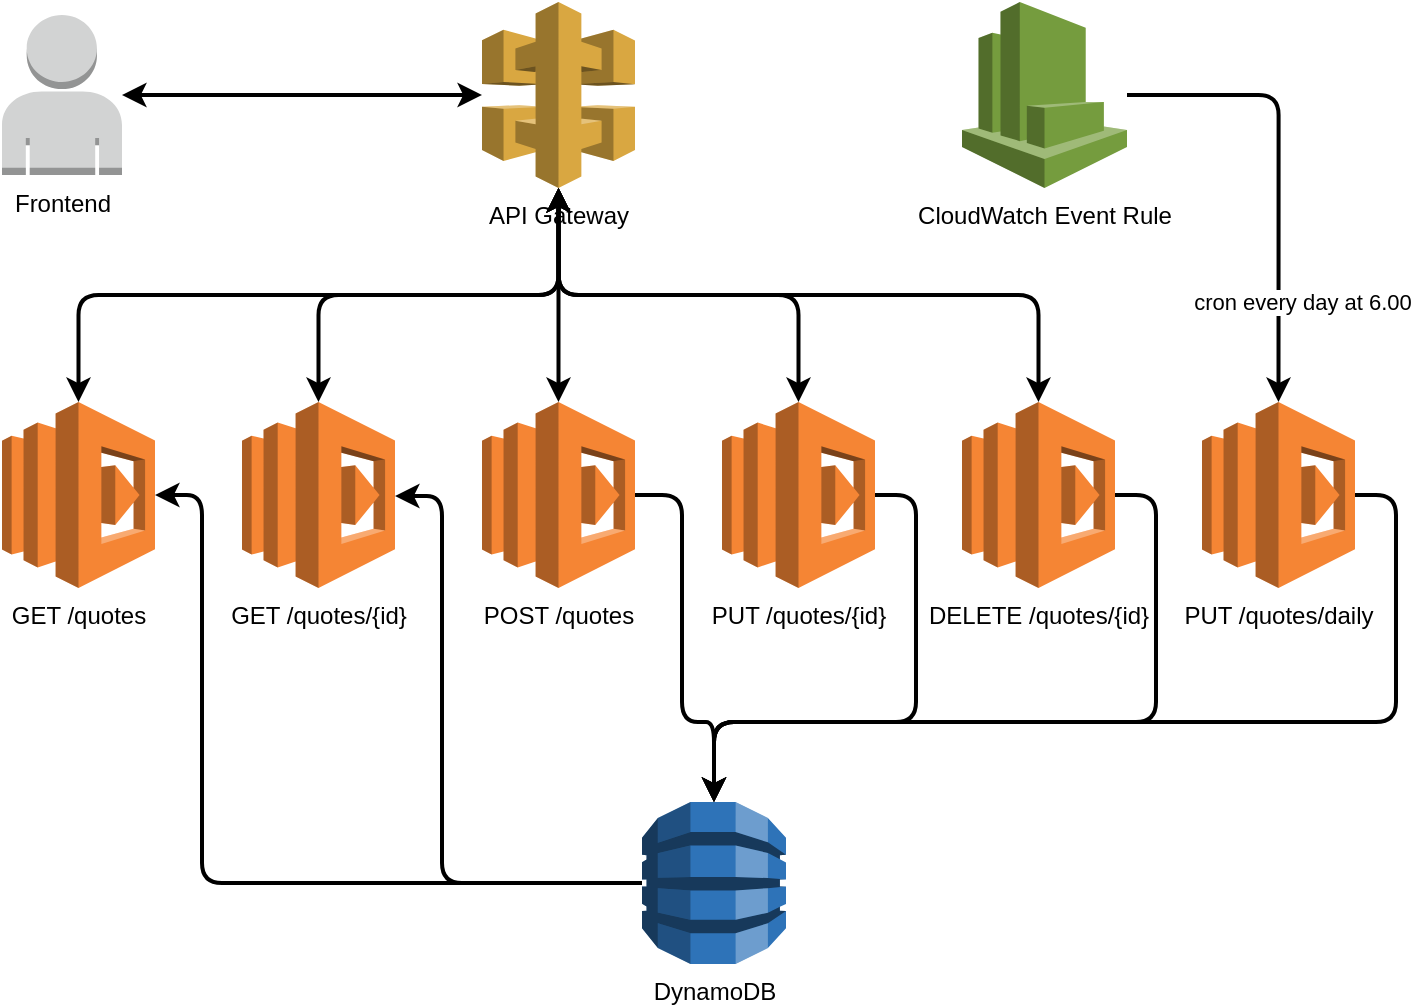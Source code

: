 <mxfile version="15.5.1" type="device"><diagram id="kYnLQ4OCFeI_K_bGtDpj" name="Page-1"><mxGraphModel dx="1422" dy="794" grid="1" gridSize="10" guides="1" tooltips="1" connect="1" arrows="1" fold="1" page="1" pageScale="1" pageWidth="827" pageHeight="1169" math="0" shadow="0"><root><mxCell id="0"/><mxCell id="1" parent="0"/><mxCell id="JY9hTHCoRx4bkB2iT37f-11" style="edgeStyle=orthogonalEdgeStyle;rounded=1;orthogonalLoop=1;jettySize=auto;html=1;strokeWidth=2;exitX=0.5;exitY=1;exitDx=0;exitDy=0;exitPerimeter=0;startArrow=classic;startFill=1;" edge="1" parent="1" source="alRKWYZWHpepGKSOA_Gp-6" target="JY9hTHCoRx4bkB2iT37f-3"><mxGeometry relative="1" as="geometry"/></mxCell><mxCell id="alRKWYZWHpepGKSOA_Gp-3" value="cron every day at 6.00" style="edgeStyle=orthogonalEdgeStyle;rounded=1;orthogonalLoop=1;jettySize=auto;html=1;strokeWidth=2;entryX=0.5;entryY=0;entryDx=0;entryDy=0;entryPerimeter=0;" parent="1" source="JY9hTHCoRx4bkB2iT37f-1" target="JY9hTHCoRx4bkB2iT37f-2" edge="1"><mxGeometry x="0.564" y="12" relative="1" as="geometry"><mxPoint x="560" y="160" as="sourcePoint"/><mxPoint x="509" y="156" as="targetPoint"/><mxPoint as="offset"/></mxGeometry></mxCell><mxCell id="alRKWYZWHpepGKSOA_Gp-14" value="DynamoDB" style="outlineConnect=0;dashed=0;verticalLabelPosition=bottom;verticalAlign=top;align=center;html=1;shape=mxgraph.aws3.dynamo_db;fillColor=#2E73B8;gradientColor=none;strokeWidth=2;" parent="1" vertex="1"><mxGeometry x="360" y="440" width="72" height="81" as="geometry"/></mxCell><mxCell id="JY9hTHCoRx4bkB2iT37f-1" value="CloudWatch Event Rule" style="outlineConnect=0;dashed=0;verticalLabelPosition=bottom;verticalAlign=top;align=center;html=1;shape=mxgraph.aws3.cloudwatch;fillColor=#759C3E;gradientColor=none;" vertex="1" parent="1"><mxGeometry x="520" y="40" width="82.5" height="93" as="geometry"/></mxCell><mxCell id="JY9hTHCoRx4bkB2iT37f-23" style="edgeStyle=orthogonalEdgeStyle;rounded=1;orthogonalLoop=1;jettySize=auto;html=1;strokeWidth=2;exitX=1;exitY=0.5;exitDx=0;exitDy=0;exitPerimeter=0;" edge="1" parent="1" source="JY9hTHCoRx4bkB2iT37f-2" target="alRKWYZWHpepGKSOA_Gp-14"><mxGeometry relative="1" as="geometry"><Array as="points"><mxPoint x="737" y="287"/><mxPoint x="737" y="400"/><mxPoint x="396" y="400"/></Array></mxGeometry></mxCell><mxCell id="JY9hTHCoRx4bkB2iT37f-2" value="PUT /quotes/daily" style="outlineConnect=0;dashed=0;verticalLabelPosition=bottom;verticalAlign=top;align=center;html=1;shape=mxgraph.aws3.lambda;fillColor=#F58534;gradientColor=none;" vertex="1" parent="1"><mxGeometry x="640" y="240" width="76.5" height="93" as="geometry"/></mxCell><mxCell id="JY9hTHCoRx4bkB2iT37f-18" style="edgeStyle=orthogonalEdgeStyle;rounded=1;orthogonalLoop=1;jettySize=auto;html=1;strokeWidth=2;exitX=0;exitY=0.5;exitDx=0;exitDy=0;exitPerimeter=0;entryX=1;entryY=0.5;entryDx=0;entryDy=0;entryPerimeter=0;" edge="1" parent="1" source="alRKWYZWHpepGKSOA_Gp-14" target="JY9hTHCoRx4bkB2iT37f-3"><mxGeometry relative="1" as="geometry"><Array as="points"><mxPoint x="140" y="481"/><mxPoint x="140" y="287"/></Array></mxGeometry></mxCell><mxCell id="JY9hTHCoRx4bkB2iT37f-3" value="GET /quotes" style="outlineConnect=0;dashed=0;verticalLabelPosition=bottom;verticalAlign=top;align=center;html=1;shape=mxgraph.aws3.lambda;fillColor=#F58534;gradientColor=none;" vertex="1" parent="1"><mxGeometry x="40" y="240" width="76.5" height="93" as="geometry"/></mxCell><mxCell id="JY9hTHCoRx4bkB2iT37f-25" style="edgeStyle=orthogonalEdgeStyle;rounded=1;orthogonalLoop=1;jettySize=auto;html=1;strokeWidth=2;entryX=0.5;entryY=0;entryDx=0;entryDy=0;entryPerimeter=0;" edge="1" parent="1" source="JY9hTHCoRx4bkB2iT37f-4" target="alRKWYZWHpepGKSOA_Gp-14"><mxGeometry relative="1" as="geometry"><Array as="points"><mxPoint x="380" y="287"/><mxPoint x="380" y="400"/><mxPoint x="396" y="400"/></Array></mxGeometry></mxCell><mxCell id="JY9hTHCoRx4bkB2iT37f-4" value="POST /quotes" style="outlineConnect=0;dashed=0;verticalLabelPosition=bottom;verticalAlign=top;align=center;html=1;shape=mxgraph.aws3.lambda;fillColor=#F58534;gradientColor=none;" vertex="1" parent="1"><mxGeometry x="280" y="240" width="76.5" height="93" as="geometry"/></mxCell><mxCell id="JY9hTHCoRx4bkB2iT37f-24" style="edgeStyle=orthogonalEdgeStyle;rounded=1;orthogonalLoop=1;jettySize=auto;html=1;strokeWidth=2;exitX=0;exitY=0.5;exitDx=0;exitDy=0;exitPerimeter=0;" edge="1" parent="1" source="alRKWYZWHpepGKSOA_Gp-14" target="JY9hTHCoRx4bkB2iT37f-5"><mxGeometry relative="1" as="geometry"><Array as="points"><mxPoint x="260" y="481"/><mxPoint x="260" y="287"/></Array></mxGeometry></mxCell><mxCell id="JY9hTHCoRx4bkB2iT37f-5" value="GET /quotes/{id}" style="outlineConnect=0;dashed=0;verticalLabelPosition=bottom;verticalAlign=top;align=center;html=1;shape=mxgraph.aws3.lambda;fillColor=#F58534;gradientColor=none;" vertex="1" parent="1"><mxGeometry x="160" y="240" width="76.5" height="93" as="geometry"/></mxCell><mxCell id="JY9hTHCoRx4bkB2iT37f-21" style="edgeStyle=orthogonalEdgeStyle;rounded=1;orthogonalLoop=1;jettySize=auto;html=1;strokeWidth=2;exitX=1;exitY=0.5;exitDx=0;exitDy=0;exitPerimeter=0;" edge="1" parent="1" source="JY9hTHCoRx4bkB2iT37f-6" target="alRKWYZWHpepGKSOA_Gp-14"><mxGeometry relative="1" as="geometry"><Array as="points"><mxPoint x="497" y="287"/><mxPoint x="497" y="400"/><mxPoint x="396" y="400"/></Array></mxGeometry></mxCell><mxCell id="JY9hTHCoRx4bkB2iT37f-6" value="PUT /quotes/{id}" style="outlineConnect=0;dashed=0;verticalLabelPosition=bottom;verticalAlign=top;align=center;html=1;shape=mxgraph.aws3.lambda;fillColor=#F58534;gradientColor=none;" vertex="1" parent="1"><mxGeometry x="400" y="240" width="76.5" height="93" as="geometry"/></mxCell><mxCell id="JY9hTHCoRx4bkB2iT37f-22" style="edgeStyle=orthogonalEdgeStyle;rounded=1;orthogonalLoop=1;jettySize=auto;html=1;entryX=0.5;entryY=0;entryDx=0;entryDy=0;entryPerimeter=0;strokeWidth=2;exitX=1;exitY=0.5;exitDx=0;exitDy=0;exitPerimeter=0;" edge="1" parent="1" source="JY9hTHCoRx4bkB2iT37f-7" target="alRKWYZWHpepGKSOA_Gp-14"><mxGeometry relative="1" as="geometry"><Array as="points"><mxPoint x="617" y="287"/><mxPoint x="617" y="400"/><mxPoint x="396" y="400"/></Array></mxGeometry></mxCell><mxCell id="JY9hTHCoRx4bkB2iT37f-7" value="DELETE /quotes/{id}" style="outlineConnect=0;dashed=0;verticalLabelPosition=bottom;verticalAlign=top;align=center;html=1;shape=mxgraph.aws3.lambda;fillColor=#F58534;gradientColor=none;" vertex="1" parent="1"><mxGeometry x="520" y="240" width="76.5" height="93" as="geometry"/></mxCell><mxCell id="JY9hTHCoRx4bkB2iT37f-10" style="edgeStyle=orthogonalEdgeStyle;rounded=1;orthogonalLoop=1;jettySize=auto;html=1;strokeWidth=2;startArrow=classic;startFill=1;" edge="1" parent="1" source="JY9hTHCoRx4bkB2iT37f-9" target="alRKWYZWHpepGKSOA_Gp-6"><mxGeometry relative="1" as="geometry"/></mxCell><mxCell id="JY9hTHCoRx4bkB2iT37f-9" value="Frontend" style="outlineConnect=0;dashed=0;verticalLabelPosition=bottom;verticalAlign=top;align=center;html=1;shape=mxgraph.aws3.user;fillColor=#D2D3D3;gradientColor=none;" vertex="1" parent="1"><mxGeometry x="40" y="46.5" width="60" height="80" as="geometry"/></mxCell><mxCell id="JY9hTHCoRx4bkB2iT37f-13" style="edgeStyle=orthogonalEdgeStyle;rounded=1;orthogonalLoop=1;jettySize=auto;html=1;strokeWidth=2;exitX=0.5;exitY=1;exitDx=0;exitDy=0;exitPerimeter=0;startArrow=classic;startFill=1;" edge="1" parent="1" source="alRKWYZWHpepGKSOA_Gp-6" target="JY9hTHCoRx4bkB2iT37f-5"><mxGeometry relative="1" as="geometry"><mxPoint x="198" y="230" as="targetPoint"/></mxGeometry></mxCell><mxCell id="JY9hTHCoRx4bkB2iT37f-14" style="edgeStyle=orthogonalEdgeStyle;rounded=1;orthogonalLoop=1;jettySize=auto;html=1;strokeWidth=2;exitX=0.5;exitY=1;exitDx=0;exitDy=0;exitPerimeter=0;entryX=0.5;entryY=0;entryDx=0;entryDy=0;entryPerimeter=0;startArrow=classic;startFill=1;" edge="1" parent="1" source="alRKWYZWHpepGKSOA_Gp-6" target="JY9hTHCoRx4bkB2iT37f-4"><mxGeometry relative="1" as="geometry"><mxPoint x="318" y="230" as="targetPoint"/></mxGeometry></mxCell><mxCell id="JY9hTHCoRx4bkB2iT37f-15" style="edgeStyle=orthogonalEdgeStyle;rounded=1;orthogonalLoop=1;jettySize=auto;html=1;strokeWidth=2;exitX=0.5;exitY=1;exitDx=0;exitDy=0;exitPerimeter=0;startArrow=classic;startFill=1;" edge="1" parent="1" source="alRKWYZWHpepGKSOA_Gp-6" target="JY9hTHCoRx4bkB2iT37f-6"><mxGeometry relative="1" as="geometry"/></mxCell><mxCell id="JY9hTHCoRx4bkB2iT37f-16" style="edgeStyle=orthogonalEdgeStyle;rounded=1;orthogonalLoop=1;jettySize=auto;html=1;strokeWidth=2;exitX=0.5;exitY=1;exitDx=0;exitDy=0;exitPerimeter=0;startArrow=classic;startFill=1;" edge="1" parent="1" source="alRKWYZWHpepGKSOA_Gp-6" target="JY9hTHCoRx4bkB2iT37f-7"><mxGeometry relative="1" as="geometry"/></mxCell><mxCell id="alRKWYZWHpepGKSOA_Gp-6" value="API Gateway" style="outlineConnect=0;dashed=0;verticalLabelPosition=bottom;verticalAlign=top;align=center;html=1;shape=mxgraph.aws3.api_gateway;fillColor=#D9A741;gradientColor=none;strokeWidth=2;" parent="1" vertex="1"><mxGeometry x="280" y="40" width="76.5" height="93" as="geometry"/></mxCell></root></mxGraphModel></diagram></mxfile>